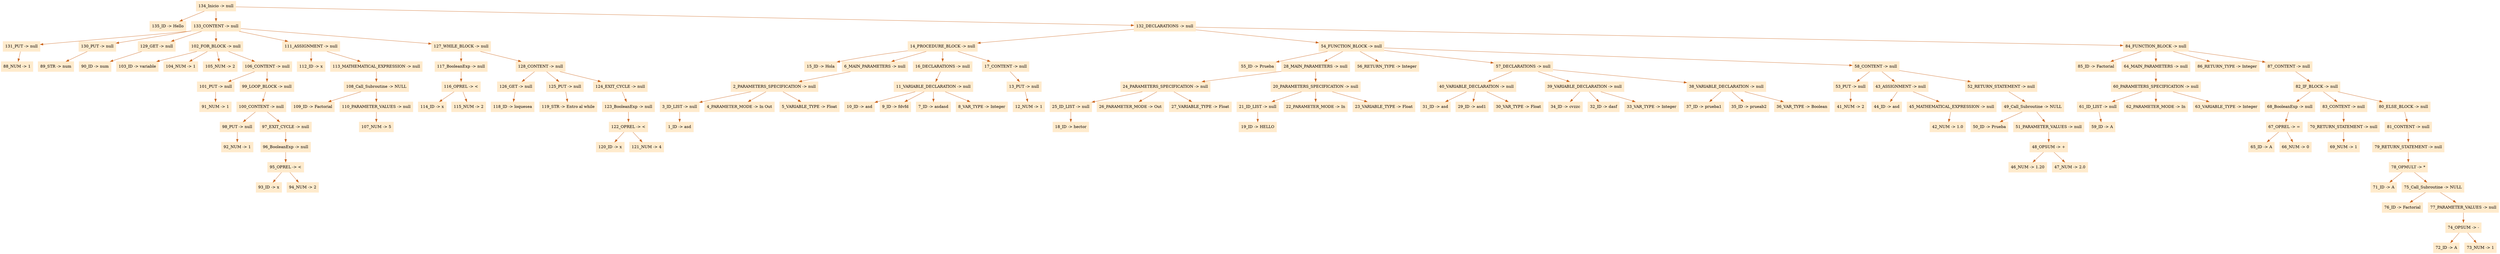 digraph G {node[shape=box, style=filled, color=blanchedalmond]; edge[color=chocolate3];rankdir=UD 

"134_Inicio -> null"->"135_ID -> Hello"
"134_Inicio -> null"->"133_CONTENT -> null"
"133_CONTENT -> null"->"131_PUT -> null"
"131_PUT -> null"->"88_NUM -> 1"
"133_CONTENT -> null"->"130_PUT -> null"
"130_PUT -> null"->"89_STR -> num"
"133_CONTENT -> null"->"129_GET -> null"
"129_GET -> null"->"90_ID -> num"
"133_CONTENT -> null"->"102_FOR_BLOCK -> null"
"102_FOR_BLOCK -> null"->"103_ID -> variable"
"102_FOR_BLOCK -> null"->"104_NUM -> 1"
"102_FOR_BLOCK -> null"->"105_NUM -> 2"
"102_FOR_BLOCK -> null"->"106_CONTENT -> null"
"106_CONTENT -> null"->"101_PUT -> null"
"101_PUT -> null"->"91_NUM -> 1"
"106_CONTENT -> null"->"99_LOOP_BLOCK -> null"
"99_LOOP_BLOCK -> null"->"100_CONTENT -> null"
"100_CONTENT -> null"->"98_PUT -> null"
"98_PUT -> null"->"92_NUM -> 1"
"100_CONTENT -> null"->"97_EXIT_CYCLE -> null"
"97_EXIT_CYCLE -> null"->"96_BooleanExp -> null"
"96_BooleanExp -> null"->"95_OPREL -> <"
"95_OPREL -> <"->"93_ID -> x"
"95_OPREL -> <"->"94_NUM -> 2"
"133_CONTENT -> null"->"111_ASSIGNMENT -> null"
"111_ASSIGNMENT -> null"->"112_ID -> x"
"111_ASSIGNMENT -> null"->"113_MATHEMATICAL_EXPRESSION -> null"
"113_MATHEMATICAL_EXPRESSION -> null"->"108_Call_Subroutine -> NULL"
"108_Call_Subroutine -> NULL"->"109_ID -> Factorial"
"108_Call_Subroutine -> NULL"->"110_PARAMETER_VALUES -> null"
"110_PARAMETER_VALUES -> null"->"107_NUM -> 5"
"133_CONTENT -> null"->"127_WHILE_BLOCK -> null"
"127_WHILE_BLOCK -> null"->"117_BooleanExp -> null"
"117_BooleanExp -> null"->"116_OPREL -> <"
"116_OPREL -> <"->"114_ID -> x"
"116_OPREL -> <"->"115_NUM -> 2"
"127_WHILE_BLOCK -> null"->"128_CONTENT -> null"
"128_CONTENT -> null"->"126_GET -> null"
"126_GET -> null"->"118_ID -> loquesea"
"128_CONTENT -> null"->"125_PUT -> null"
"125_PUT -> null"->"119_STR -> Entro al while"
"128_CONTENT -> null"->"124_EXIT_CYCLE -> null"
"124_EXIT_CYCLE -> null"->"123_BooleanExp -> null"
"123_BooleanExp -> null"->"122_OPREL -> <"
"122_OPREL -> <"->"120_ID -> x"
"122_OPREL -> <"->"121_NUM -> 4"
"134_Inicio -> null"->"132_DECLARATIONS -> null"
"132_DECLARATIONS -> null"->"14_PROCEDURE_BLOCK -> null"
"14_PROCEDURE_BLOCK -> null"->"15_ID -> Hola"
"14_PROCEDURE_BLOCK -> null"->"6_MAIN_PARAMETERS -> null"
"6_MAIN_PARAMETERS -> null"->"2_PARAMETERS_SPECIFICATION -> null"
"2_PARAMETERS_SPECIFICATION -> null"->"3_ID_LIST -> null"
"3_ID_LIST -> null"->"1_ID -> asd"
"2_PARAMETERS_SPECIFICATION -> null"->"4_PARAMETER_MODE -> In Out"
"2_PARAMETERS_SPECIFICATION -> null"->"5_VARIABLE_TYPE -> Float"
"14_PROCEDURE_BLOCK -> null"->"16_DECLARATIONS -> null"
"16_DECLARATIONS -> null"->"11_VARIABLE_DECLARATION -> null"
"11_VARIABLE_DECLARATION -> null"->"10_ID -> asd"
"11_VARIABLE_DECLARATION -> null"->"9_ID -> fdvfd"
"11_VARIABLE_DECLARATION -> null"->"7_ID -> asdasd"
"11_VARIABLE_DECLARATION -> null"->"8_VAR_TYPE -> Integer"
"14_PROCEDURE_BLOCK -> null"->"17_CONTENT -> null"
"17_CONTENT -> null"->"13_PUT -> null"
"13_PUT -> null"->"12_NUM -> 1"
"132_DECLARATIONS -> null"->"54_FUNCTION_BLOCK -> null"
"54_FUNCTION_BLOCK -> null"->"55_ID -> Prueba"
"54_FUNCTION_BLOCK -> null"->"28_MAIN_PARAMETERS -> null"
"28_MAIN_PARAMETERS -> null"->"24_PARAMETERS_SPECIFICATION -> null"
"24_PARAMETERS_SPECIFICATION -> null"->"25_ID_LIST -> null"
"25_ID_LIST -> null"->"18_ID -> hector"
"24_PARAMETERS_SPECIFICATION -> null"->"26_PARAMETER_MODE -> Out"
"24_PARAMETERS_SPECIFICATION -> null"->"27_VARIABLE_TYPE -> Float"
"28_MAIN_PARAMETERS -> null"->"20_PARAMETERS_SPECIFICATION -> null"
"20_PARAMETERS_SPECIFICATION -> null"->"21_ID_LIST -> null"
"21_ID_LIST -> null"->"19_ID -> HELLO"
"20_PARAMETERS_SPECIFICATION -> null"->"22_PARAMETER_MODE -> In"
"20_PARAMETERS_SPECIFICATION -> null"->"23_VARIABLE_TYPE -> Float"
"54_FUNCTION_BLOCK -> null"->"56_RETURN_TYPE -> Integer"
"54_FUNCTION_BLOCK -> null"->"57_DECLARATIONS -> null"
"57_DECLARATIONS -> null"->"40_VARIABLE_DECLARATION -> null"
"40_VARIABLE_DECLARATION -> null"->"31_ID -> asd"
"40_VARIABLE_DECLARATION -> null"->"29_ID -> asd1"
"40_VARIABLE_DECLARATION -> null"->"30_VAR_TYPE -> Float"
"57_DECLARATIONS -> null"->"39_VARIABLE_DECLARATION -> null"
"39_VARIABLE_DECLARATION -> null"->"34_ID -> cvzzc"
"39_VARIABLE_DECLARATION -> null"->"32_ID -> dasf"
"39_VARIABLE_DECLARATION -> null"->"33_VAR_TYPE -> Integer"
"57_DECLARATIONS -> null"->"38_VARIABLE_DECLARATION -> null"
"38_VARIABLE_DECLARATION -> null"->"37_ID -> prueba1"
"38_VARIABLE_DECLARATION -> null"->"35_ID -> prueab2"
"38_VARIABLE_DECLARATION -> null"->"36_VAR_TYPE -> Boolean"
"54_FUNCTION_BLOCK -> null"->"58_CONTENT -> null"
"58_CONTENT -> null"->"53_PUT -> null"
"53_PUT -> null"->"41_NUM -> 2"
"58_CONTENT -> null"->"43_ASSIGNMENT -> null"
"43_ASSIGNMENT -> null"->"44_ID -> asd"
"43_ASSIGNMENT -> null"->"45_MATHEMATICAL_EXPRESSION -> null"
"45_MATHEMATICAL_EXPRESSION -> null"->"42_NUM -> 1.0"
"58_CONTENT -> null"->"52_RETURN_STATEMENT -> null"
"52_RETURN_STATEMENT -> null"->"49_Call_Subroutine -> NULL"
"49_Call_Subroutine -> NULL"->"50_ID -> Prueba"
"49_Call_Subroutine -> NULL"->"51_PARAMETER_VALUES -> null"
"51_PARAMETER_VALUES -> null"->"48_OPSUM -> +"
"48_OPSUM -> +"->"46_NUM -> 1.20"
"48_OPSUM -> +"->"47_NUM -> 2.0"
"132_DECLARATIONS -> null"->"84_FUNCTION_BLOCK -> null"
"84_FUNCTION_BLOCK -> null"->"85_ID -> Factorial"
"84_FUNCTION_BLOCK -> null"->"64_MAIN_PARAMETERS -> null"
"64_MAIN_PARAMETERS -> null"->"60_PARAMETERS_SPECIFICATION -> null"
"60_PARAMETERS_SPECIFICATION -> null"->"61_ID_LIST -> null"
"61_ID_LIST -> null"->"59_ID -> A"
"60_PARAMETERS_SPECIFICATION -> null"->"62_PARAMETER_MODE -> In"
"60_PARAMETERS_SPECIFICATION -> null"->"63_VARIABLE_TYPE -> Integer"
"84_FUNCTION_BLOCK -> null"->"86_RETURN_TYPE -> Integer"
"84_FUNCTION_BLOCK -> null"->"87_CONTENT -> null"
"87_CONTENT -> null"->"82_IF_BLOCK -> null"
"82_IF_BLOCK -> null"->"68_BooleanExp -> null"
"68_BooleanExp -> null"->"67_OPREL -> ="
"67_OPREL -> ="->"65_ID -> A"
"67_OPREL -> ="->"66_NUM -> 0"
"82_IF_BLOCK -> null"->"83_CONTENT -> null"
"83_CONTENT -> null"->"70_RETURN_STATEMENT -> null"
"70_RETURN_STATEMENT -> null"->"69_NUM -> 1"
"82_IF_BLOCK -> null"->"80_ELSE_BLOCK -> null"
"80_ELSE_BLOCK -> null"->"81_CONTENT -> null"
"81_CONTENT -> null"->"79_RETURN_STATEMENT -> null"
"79_RETURN_STATEMENT -> null"->"78_OPMULT -> *"
"78_OPMULT -> *"->"71_ID -> A"
"78_OPMULT -> *"->"75_Call_Subroutine -> NULL"
"75_Call_Subroutine -> NULL"->"76_ID -> Factorial"
"75_Call_Subroutine -> NULL"->"77_PARAMETER_VALUES -> null"
"77_PARAMETER_VALUES -> null"->"74_OPSUM -> -"
"74_OPSUM -> -"->"72_ID -> A"
"74_OPSUM -> -"->"73_NUM -> 1"


}
